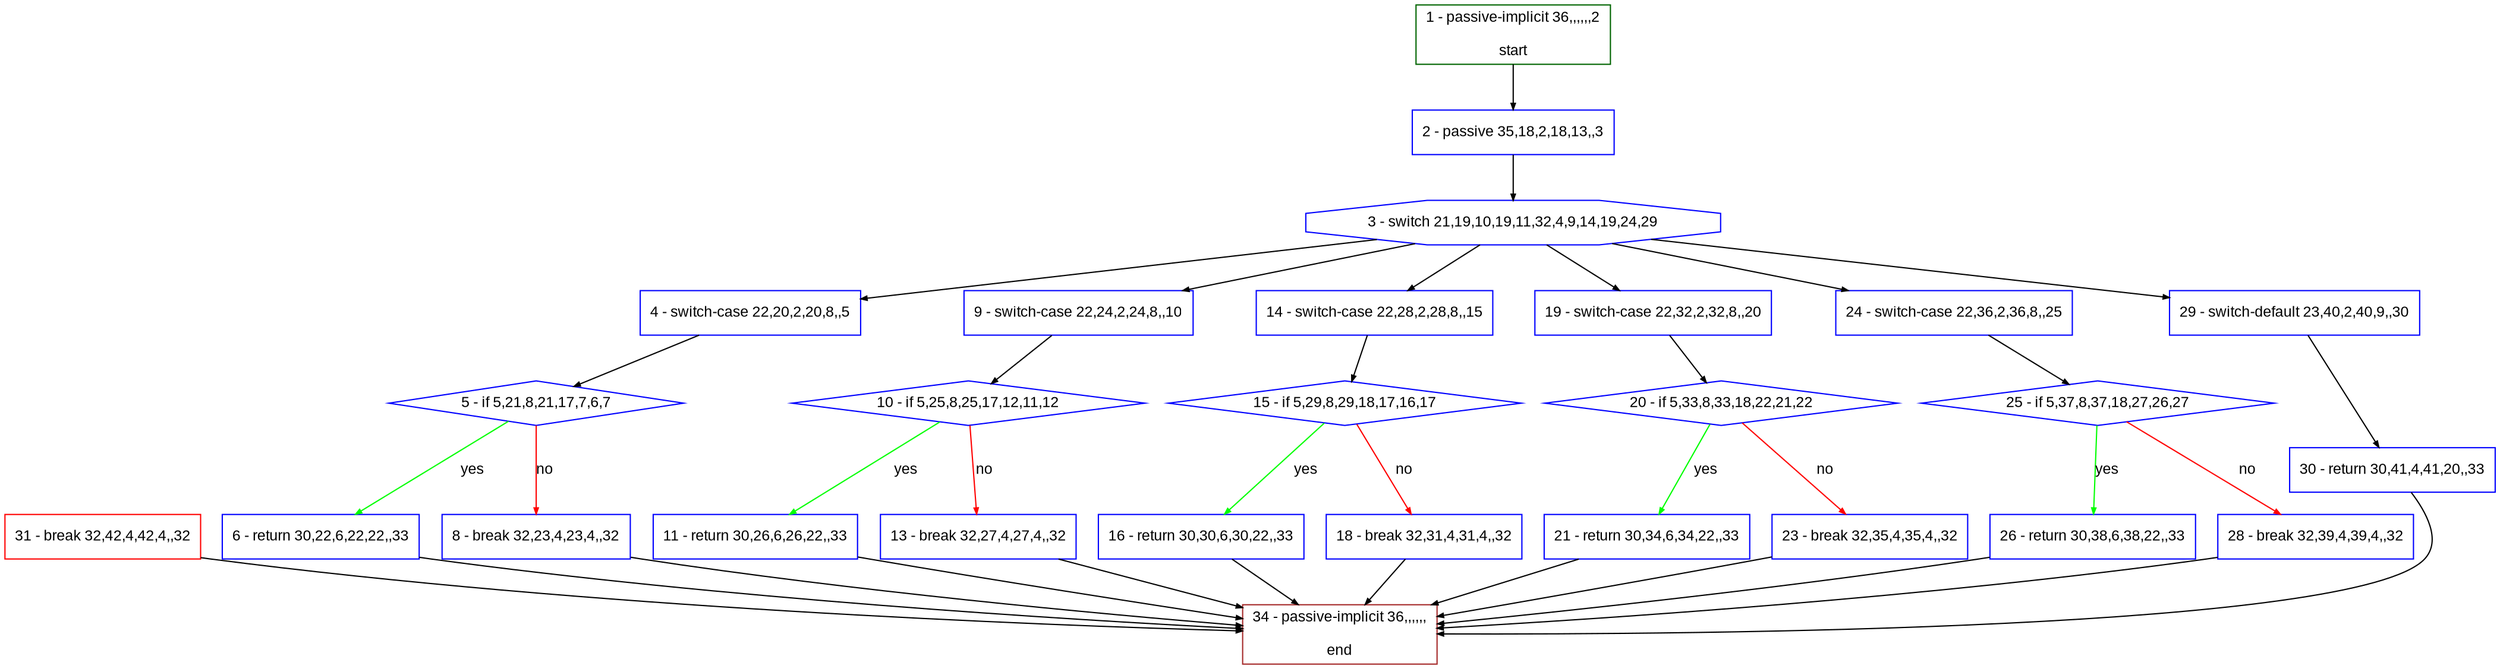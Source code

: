 digraph "" {
  graph [bgcolor="white", fillcolor="#FFFFCC", pack="true", packmode="clust", fontname="Arial", label="", fontsize="12", compound="true", style="rounded,filled"];
  node [node_initialized="no", fillcolor="white", fontname="Arial", label="", color="grey", fontsize="12", fixedsize="false", compound="true", shape="rectangle", style="filled"];
  edge [arrowtail="none", lhead="", fontcolor="black", fontname="Arial", label="", color="black", fontsize="12", arrowhead="normal", arrowsize="0.5", compound="true", ltail="", dir="forward"];
  __N1 [fillcolor="#ffffff", label="2 - passive 35,18,2,18,13,,3", color="#0000ff", shape="box", style="filled"];
  __N2 [fillcolor="#ffffff", label="1 - passive-implicit 36,,,,,,2\n\nstart", color="#006400", shape="box", style="filled"];
  __N3 [fillcolor="#ffffff", label="3 - switch 21,19,10,19,11,32,4,9,14,19,24,29", color="#0000ff", shape="octagon", style="filled"];
  __N4 [fillcolor="#ffffff", label="4 - switch-case 22,20,2,20,8,,5", color="#0000ff", shape="box", style="filled"];
  __N5 [fillcolor="#ffffff", label="9 - switch-case 22,24,2,24,8,,10", color="#0000ff", shape="box", style="filled"];
  __N6 [fillcolor="#ffffff", label="14 - switch-case 22,28,2,28,8,,15", color="#0000ff", shape="box", style="filled"];
  __N7 [fillcolor="#ffffff", label="19 - switch-case 22,32,2,32,8,,20", color="#0000ff", shape="box", style="filled"];
  __N8 [fillcolor="#ffffff", label="24 - switch-case 22,36,2,36,8,,25", color="#0000ff", shape="box", style="filled"];
  __N9 [fillcolor="#ffffff", label="29 - switch-default 23,40,2,40,9,,30", color="#0000ff", shape="box", style="filled"];
  __N10 [fillcolor="#ffffff", label="5 - if 5,21,8,21,17,7,6,7", color="#0000ff", shape="diamond", style="filled"];
  __N11 [fillcolor="#ffffff", label="6 - return 30,22,6,22,22,,33", color="#0000ff", shape="box", style="filled"];
  __N12 [fillcolor="#ffffff", label="8 - break 32,23,4,23,4,,32", color="#0000ff", shape="box", style="filled"];
  __N13 [fillcolor="#ffffff", label="34 - passive-implicit 36,,,,,,\n\nend", color="#a52a2a", shape="box", style="filled"];
  __N14 [fillcolor="#ffffff", label="10 - if 5,25,8,25,17,12,11,12", color="#0000ff", shape="diamond", style="filled"];
  __N15 [fillcolor="#ffffff", label="11 - return 30,26,6,26,22,,33", color="#0000ff", shape="box", style="filled"];
  __N16 [fillcolor="#ffffff", label="13 - break 32,27,4,27,4,,32", color="#0000ff", shape="box", style="filled"];
  __N17 [fillcolor="#ffffff", label="15 - if 5,29,8,29,18,17,16,17", color="#0000ff", shape="diamond", style="filled"];
  __N18 [fillcolor="#ffffff", label="16 - return 30,30,6,30,22,,33", color="#0000ff", shape="box", style="filled"];
  __N19 [fillcolor="#ffffff", label="18 - break 32,31,4,31,4,,32", color="#0000ff", shape="box", style="filled"];
  __N20 [fillcolor="#ffffff", label="20 - if 5,33,8,33,18,22,21,22", color="#0000ff", shape="diamond", style="filled"];
  __N21 [fillcolor="#ffffff", label="21 - return 30,34,6,34,22,,33", color="#0000ff", shape="box", style="filled"];
  __N22 [fillcolor="#ffffff", label="23 - break 32,35,4,35,4,,32", color="#0000ff", shape="box", style="filled"];
  __N23 [fillcolor="#ffffff", label="25 - if 5,37,8,37,18,27,26,27", color="#0000ff", shape="diamond", style="filled"];
  __N24 [fillcolor="#ffffff", label="26 - return 30,38,6,38,22,,33", color="#0000ff", shape="box", style="filled"];
  __N25 [fillcolor="#ffffff", label="28 - break 32,39,4,39,4,,32", color="#0000ff", shape="box", style="filled"];
  __N26 [fillcolor="#ffffff", label="30 - return 30,41,4,41,20,,33", color="#0000ff", shape="box", style="filled"];
  __N27 [fillcolor="#ffffff", label="31 - break 32,42,4,42,4,,32", color="red", shape="box", style="filled"];
  __N2 -> __N1 [arrowtail="none", color="#000000", label="", arrowhead="normal", dir="forward"];
  __N1 -> __N3 [arrowtail="none", color="#000000", label="", arrowhead="normal", dir="forward"];
  __N3 -> __N4 [arrowtail="none", color="#000000", label="", arrowhead="normal", dir="forward"];
  __N3 -> __N5 [arrowtail="none", color="#000000", label="", arrowhead="normal", dir="forward"];
  __N3 -> __N6 [arrowtail="none", color="#000000", label="", arrowhead="normal", dir="forward"];
  __N3 -> __N7 [arrowtail="none", color="#000000", label="", arrowhead="normal", dir="forward"];
  __N3 -> __N8 [arrowtail="none", color="#000000", label="", arrowhead="normal", dir="forward"];
  __N3 -> __N9 [arrowtail="none", color="#000000", label="", arrowhead="normal", dir="forward"];
  __N4 -> __N10 [arrowtail="none", color="#000000", label="", arrowhead="normal", dir="forward"];
  __N10 -> __N11 [arrowtail="none", color="#00ff00", label="yes", arrowhead="normal", dir="forward"];
  __N10 -> __N12 [arrowtail="none", color="#ff0000", label="no", arrowhead="normal", dir="forward"];
  __N11 -> __N13 [arrowtail="none", color="#000000", label="", arrowhead="normal", dir="forward"];
  __N12 -> __N13 [arrowtail="none", color="#000000", label="", arrowhead="normal", dir="forward"];
  __N5 -> __N14 [arrowtail="none", color="#000000", label="", arrowhead="normal", dir="forward"];
  __N14 -> __N15 [arrowtail="none", color="#00ff00", label="yes", arrowhead="normal", dir="forward"];
  __N14 -> __N16 [arrowtail="none", color="#ff0000", label="no", arrowhead="normal", dir="forward"];
  __N15 -> __N13 [arrowtail="none", color="#000000", label="", arrowhead="normal", dir="forward"];
  __N16 -> __N13 [arrowtail="none", color="#000000", label="", arrowhead="normal", dir="forward"];
  __N6 -> __N17 [arrowtail="none", color="#000000", label="", arrowhead="normal", dir="forward"];
  __N17 -> __N18 [arrowtail="none", color="#00ff00", label="yes", arrowhead="normal", dir="forward"];
  __N17 -> __N19 [arrowtail="none", color="#ff0000", label="no", arrowhead="normal", dir="forward"];
  __N18 -> __N13 [arrowtail="none", color="#000000", label="", arrowhead="normal", dir="forward"];
  __N19 -> __N13 [arrowtail="none", color="#000000", label="", arrowhead="normal", dir="forward"];
  __N7 -> __N20 [arrowtail="none", color="#000000", label="", arrowhead="normal", dir="forward"];
  __N20 -> __N21 [arrowtail="none", color="#00ff00", label="yes", arrowhead="normal", dir="forward"];
  __N20 -> __N22 [arrowtail="none", color="#ff0000", label="no", arrowhead="normal", dir="forward"];
  __N21 -> __N13 [arrowtail="none", color="#000000", label="", arrowhead="normal", dir="forward"];
  __N22 -> __N13 [arrowtail="none", color="#000000", label="", arrowhead="normal", dir="forward"];
  __N8 -> __N23 [arrowtail="none", color="#000000", label="", arrowhead="normal", dir="forward"];
  __N23 -> __N24 [arrowtail="none", color="#00ff00", label="yes", arrowhead="normal", dir="forward"];
  __N23 -> __N25 [arrowtail="none", color="#ff0000", label="no", arrowhead="normal", dir="forward"];
  __N24 -> __N13 [arrowtail="none", color="#000000", label="", arrowhead="normal", dir="forward"];
  __N25 -> __N13 [arrowtail="none", color="#000000", label="", arrowhead="normal", dir="forward"];
  __N9 -> __N26 [arrowtail="none", color="#000000", label="", arrowhead="normal", dir="forward"];
  __N26 -> __N13 [arrowtail="none", color="#000000", label="", arrowhead="normal", dir="forward"];
  __N27 -> __N13 [arrowtail="none", color="#000000", label="", arrowhead="normal", dir="forward"];
}
